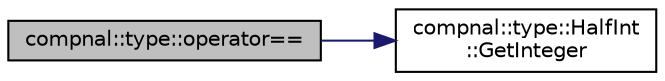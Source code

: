 digraph "compnal::type::operator=="
{
 // INTERACTIVE_SVG=YES
 // LATEX_PDF_SIZE
  edge [fontname="Helvetica",fontsize="10",labelfontname="Helvetica",labelfontsize="10"];
  node [fontname="Helvetica",fontsize="10",shape=record];
  rankdir="LR";
  Node1 [label="compnal::type::operator==",height=0.2,width=0.4,color="black", fillcolor="grey75", style="filled", fontcolor="black",tooltip="Operator overloading: equality operator."];
  Node1 -> Node2 [color="midnightblue",fontsize="10",style="solid",fontname="Helvetica"];
  Node2 [label="compnal::type::HalfInt\l::GetInteger",height=0.2,width=0.4,color="black", fillcolor="white", style="filled",URL="$de/dcb/classcompnal_1_1type_1_1_half_int.html#a162dc898dcc953635192679cf3b6d020",tooltip="Get integer (two times the actual value)."];
}
